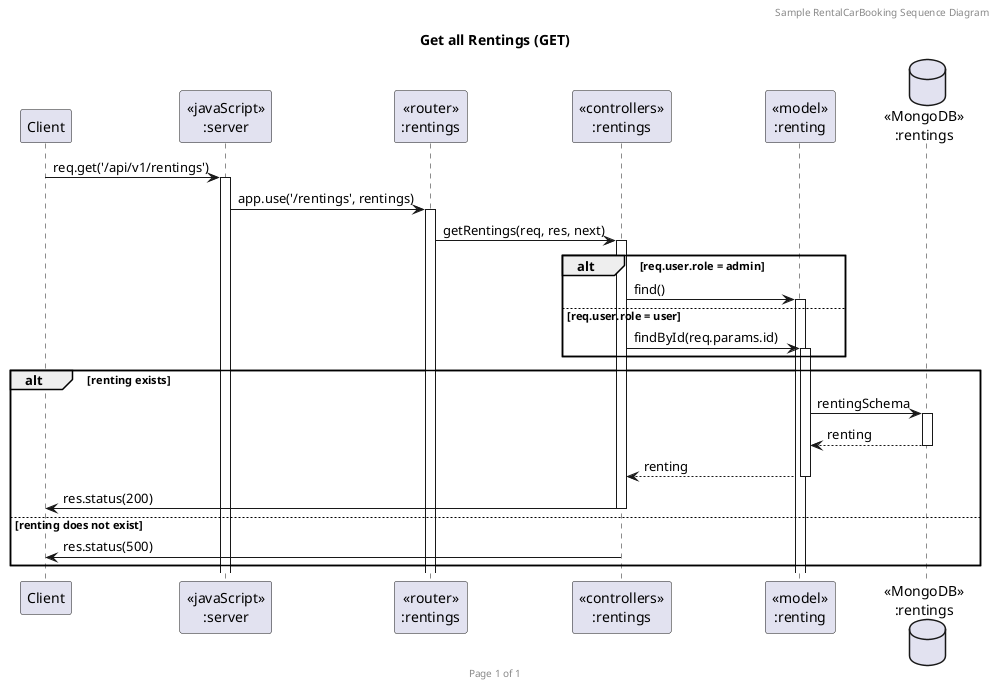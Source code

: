 @startuml Get all Renting
header Sample RentalCarBooking Sequence Diagram
footer Page %page% of %lastpage%
title "Get all Rentings (GET)"

participant "Client" as client
participant "<<javaScript>>\n:server" as server
participant "<<router>>\n:rentings" as routerRenting
participant "<<controllers>>\n:rentings" as controllersRenting
participant "<<model>>\n:renting" as modelRenting
database "<<MongoDB>>\n:rentings" as rentingDatabase

client->server ++:req.get('/api/v1/rentings')
server->routerRenting ++:app.use('/rentings', rentings)
routerRenting -> controllersRenting ++: getRentings(req, res, next)
alt req.user.role = admin
  controllersRenting->modelRenting ++: find()
else req.user.role = user
  controllersRenting->modelRenting ++: findById(req.params.id)
end

alt renting exists
  modelRenting ->rentingDatabase ++: rentingSchema
  rentingDatabase --> modelRenting --: renting
  controllersRenting <-- modelRenting --: renting
  controllersRenting->client --: res.status(200)
else renting does not exist
  controllersRenting->client --: res.status(500)
end
@enduml
